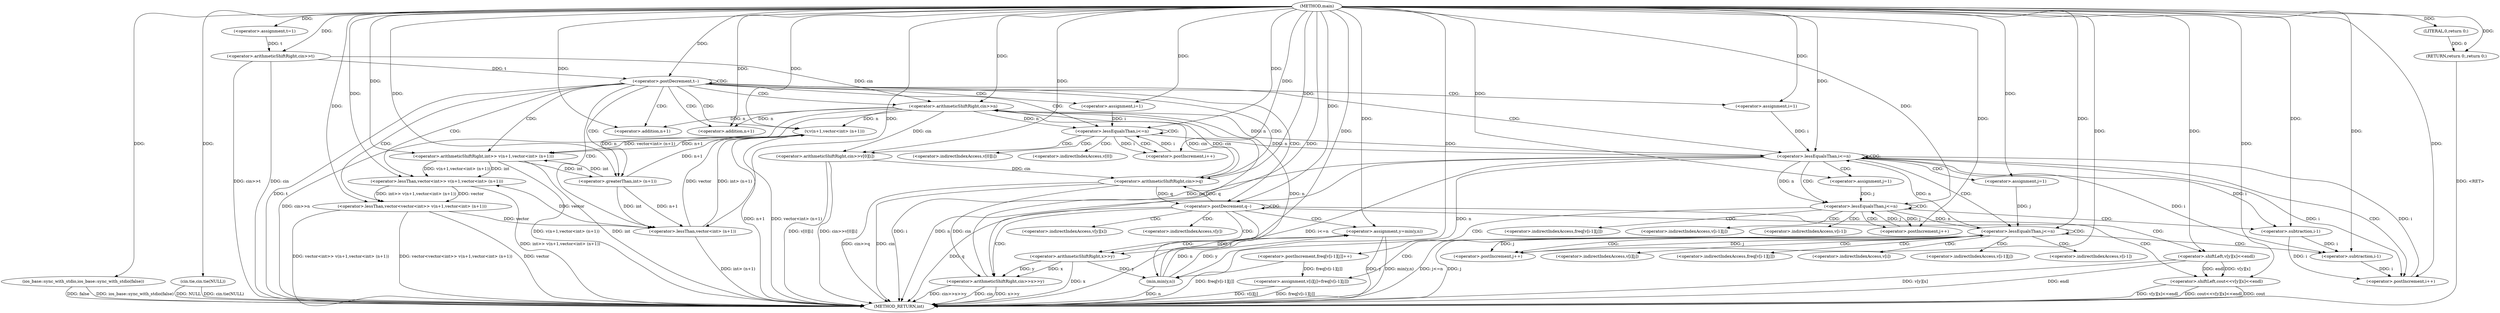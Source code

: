 digraph "main" {  
"1000101" [label = "(METHOD,main)" ]
"1000245" [label = "(METHOD_RETURN,int)" ]
"1000103" [label = "(ios_base::sync_with_stdio,ios_base::sync_with_stdio(false))" ]
"1000105" [label = "(cin.tie,cin.tie(NULL))" ]
"1000108" [label = "(<operator>.assignment,t=1)" ]
"1000111" [label = "(<operator>.arithmeticShiftRight,cin>>t)" ]
"1000243" [label = "(RETURN,return 0;,return 0;)" ]
"1000115" [label = "(<operator>.postDecrement,t--)" ]
"1000244" [label = "(LITERAL,0,return 0;)" ]
"1000119" [label = "(<operator>.arithmeticShiftRight,cin>>n)" ]
"1000122" [label = "(<operator>.lessThan,vector<vector<int>> v(n+1,vector<int> (n+1)))" ]
"1000215" [label = "(<operator>.arithmeticShiftRight,cin>>q)" ]
"1000141" [label = "(<operator>.assignment,i=1)" ]
"1000144" [label = "(<operator>.lessEqualsThan,i<=n)" ]
"1000147" [label = "(<operator>.postIncrement,i++)" ]
"1000159" [label = "(<operator>.assignment,i=1)" ]
"1000162" [label = "(<operator>.lessEqualsThan,i<=n)" ]
"1000165" [label = "(<operator>.postIncrement,i++)" ]
"1000219" [label = "(<operator>.postDecrement,q--)" ]
"1000124" [label = "(<operator>.lessThan,vector<int>> v(n+1,vector<int> (n+1)))" ]
"1000150" [label = "(<operator>.arithmeticShiftRight,cin>>v[0][i])" ]
"1000224" [label = "(<operator>.arithmeticShiftRight,cin>>x>>y)" ]
"1000229" [label = "(<operator>.assignment,y=min(y,n))" ]
"1000234" [label = "(<operator>.shiftLeft,cout<<v[y][x]<<endl)" ]
"1000126" [label = "(<operator>.arithmeticShiftRight,int>> v(n+1,vector<int> (n+1)))" ]
"1000171" [label = "(<operator>.assignment,j=1)" ]
"1000174" [label = "(<operator>.lessEqualsThan,j<=n)" ]
"1000177" [label = "(<operator>.postIncrement,j++)" ]
"1000179" [label = "(<operator>.postIncrement,freq[v[i-1][j]]++)" ]
"1000191" [label = "(<operator>.assignment,j=1)" ]
"1000194" [label = "(<operator>.lessEqualsThan,j<=n)" ]
"1000197" [label = "(<operator>.postIncrement,j++)" ]
"1000199" [label = "(<operator>.assignment,v[i][j]=freq[v[i-1][j]])" ]
"1000128" [label = "(v,v(n+1,vector<int> (n+1)))" ]
"1000226" [label = "(<operator>.arithmeticShiftRight,x>>y)" ]
"1000231" [label = "(min,min(y,n))" ]
"1000236" [label = "(<operator>.shiftLeft,v[y][x]<<endl)" ]
"1000129" [label = "(<operator>.addition,n+1)" ]
"1000132" [label = "(<operator>.lessThan,vector<int> (n+1))" ]
"1000134" [label = "(<operator>.greaterThan,int> (n+1))" ]
"1000136" [label = "(<operator>.addition,n+1)" ]
"1000185" [label = "(<operator>.subtraction,i-1)" ]
"1000210" [label = "(<operator>.subtraction,i-1)" ]
"1000152" [label = "(<operator>.indirectIndexAccess,v[0][i])" ]
"1000153" [label = "(<operator>.indirectIndexAccess,v[0])" ]
"1000180" [label = "(<operator>.indirectIndexAccess,freq[v[i-1][j]])" ]
"1000200" [label = "(<operator>.indirectIndexAccess,v[i][j])" ]
"1000205" [label = "(<operator>.indirectIndexAccess,freq[v[i-1][j]])" ]
"1000237" [label = "(<operator>.indirectIndexAccess,v[y][x])" ]
"1000182" [label = "(<operator>.indirectIndexAccess,v[i-1][j])" ]
"1000201" [label = "(<operator>.indirectIndexAccess,v[i])" ]
"1000207" [label = "(<operator>.indirectIndexAccess,v[i-1][j])" ]
"1000238" [label = "(<operator>.indirectIndexAccess,v[y])" ]
"1000183" [label = "(<operator>.indirectIndexAccess,v[i-1])" ]
"1000208" [label = "(<operator>.indirectIndexAccess,v[i-1])" ]
  "1000243" -> "1000245"  [ label = "DDG: <RET>"] 
  "1000103" -> "1000245"  [ label = "DDG: ios_base::sync_with_stdio(false)"] 
  "1000105" -> "1000245"  [ label = "DDG: cin.tie(NULL)"] 
  "1000111" -> "1000245"  [ label = "DDG: cin"] 
  "1000111" -> "1000245"  [ label = "DDG: cin>>t"] 
  "1000115" -> "1000245"  [ label = "DDG: t"] 
  "1000119" -> "1000245"  [ label = "DDG: cin>>n"] 
  "1000122" -> "1000245"  [ label = "DDG: vector"] 
  "1000126" -> "1000245"  [ label = "DDG: int"] 
  "1000128" -> "1000245"  [ label = "DDG: n+1"] 
  "1000132" -> "1000245"  [ label = "DDG: int> (n+1)"] 
  "1000128" -> "1000245"  [ label = "DDG: vector<int> (n+1)"] 
  "1000126" -> "1000245"  [ label = "DDG: v(n+1,vector<int> (n+1))"] 
  "1000124" -> "1000245"  [ label = "DDG: int>> v(n+1,vector<int> (n+1))"] 
  "1000122" -> "1000245"  [ label = "DDG: vector<int>> v(n+1,vector<int> (n+1))"] 
  "1000122" -> "1000245"  [ label = "DDG: vector<vector<int>> v(n+1,vector<int> (n+1))"] 
  "1000162" -> "1000245"  [ label = "DDG: i"] 
  "1000162" -> "1000245"  [ label = "DDG: n"] 
  "1000162" -> "1000245"  [ label = "DDG: i<=n"] 
  "1000215" -> "1000245"  [ label = "DDG: cin"] 
  "1000215" -> "1000245"  [ label = "DDG: cin>>q"] 
  "1000219" -> "1000245"  [ label = "DDG: q"] 
  "1000224" -> "1000245"  [ label = "DDG: cin"] 
  "1000226" -> "1000245"  [ label = "DDG: x"] 
  "1000224" -> "1000245"  [ label = "DDG: x>>y"] 
  "1000224" -> "1000245"  [ label = "DDG: cin>>x>>y"] 
  "1000229" -> "1000245"  [ label = "DDG: y"] 
  "1000231" -> "1000245"  [ label = "DDG: n"] 
  "1000229" -> "1000245"  [ label = "DDG: min(y,n)"] 
  "1000236" -> "1000245"  [ label = "DDG: v[y][x]"] 
  "1000234" -> "1000245"  [ label = "DDG: v[y][x]<<endl"] 
  "1000234" -> "1000245"  [ label = "DDG: cout<<v[y][x]<<endl"] 
  "1000194" -> "1000245"  [ label = "DDG: j"] 
  "1000194" -> "1000245"  [ label = "DDG: j<=n"] 
  "1000199" -> "1000245"  [ label = "DDG: v[i][j]"] 
  "1000199" -> "1000245"  [ label = "DDG: freq[v[i-1][j]]"] 
  "1000179" -> "1000245"  [ label = "DDG: freq[v[i-1][j]]"] 
  "1000150" -> "1000245"  [ label = "DDG: v[0][i]"] 
  "1000150" -> "1000245"  [ label = "DDG: cin>>v[0][i]"] 
  "1000234" -> "1000245"  [ label = "DDG: cout"] 
  "1000105" -> "1000245"  [ label = "DDG: NULL"] 
  "1000236" -> "1000245"  [ label = "DDG: endl"] 
  "1000103" -> "1000245"  [ label = "DDG: false"] 
  "1000101" -> "1000108"  [ label = "DDG: "] 
  "1000244" -> "1000243"  [ label = "DDG: 0"] 
  "1000101" -> "1000243"  [ label = "DDG: "] 
  "1000101" -> "1000103"  [ label = "DDG: "] 
  "1000101" -> "1000105"  [ label = "DDG: "] 
  "1000101" -> "1000111"  [ label = "DDG: "] 
  "1000108" -> "1000111"  [ label = "DDG: t"] 
  "1000101" -> "1000244"  [ label = "DDG: "] 
  "1000111" -> "1000115"  [ label = "DDG: t"] 
  "1000101" -> "1000115"  [ label = "DDG: "] 
  "1000111" -> "1000119"  [ label = "DDG: cin"] 
  "1000215" -> "1000119"  [ label = "DDG: cin"] 
  "1000224" -> "1000119"  [ label = "DDG: cin"] 
  "1000101" -> "1000119"  [ label = "DDG: "] 
  "1000162" -> "1000119"  [ label = "DDG: n"] 
  "1000231" -> "1000119"  [ label = "DDG: n"] 
  "1000124" -> "1000122"  [ label = "DDG: vector"] 
  "1000101" -> "1000122"  [ label = "DDG: "] 
  "1000124" -> "1000122"  [ label = "DDG: int>> v(n+1,vector<int> (n+1))"] 
  "1000101" -> "1000141"  [ label = "DDG: "] 
  "1000101" -> "1000159"  [ label = "DDG: "] 
  "1000119" -> "1000215"  [ label = "DDG: cin"] 
  "1000150" -> "1000215"  [ label = "DDG: cin"] 
  "1000101" -> "1000215"  [ label = "DDG: "] 
  "1000219" -> "1000215"  [ label = "DDG: q"] 
  "1000132" -> "1000124"  [ label = "DDG: vector"] 
  "1000101" -> "1000124"  [ label = "DDG: "] 
  "1000126" -> "1000124"  [ label = "DDG: v(n+1,vector<int> (n+1))"] 
  "1000126" -> "1000124"  [ label = "DDG: int"] 
  "1000141" -> "1000144"  [ label = "DDG: i"] 
  "1000147" -> "1000144"  [ label = "DDG: i"] 
  "1000101" -> "1000144"  [ label = "DDG: "] 
  "1000119" -> "1000144"  [ label = "DDG: n"] 
  "1000144" -> "1000147"  [ label = "DDG: i"] 
  "1000101" -> "1000147"  [ label = "DDG: "] 
  "1000159" -> "1000162"  [ label = "DDG: i"] 
  "1000165" -> "1000162"  [ label = "DDG: i"] 
  "1000101" -> "1000162"  [ label = "DDG: "] 
  "1000144" -> "1000162"  [ label = "DDG: n"] 
  "1000194" -> "1000162"  [ label = "DDG: n"] 
  "1000162" -> "1000165"  [ label = "DDG: i"] 
  "1000210" -> "1000165"  [ label = "DDG: i"] 
  "1000185" -> "1000165"  [ label = "DDG: i"] 
  "1000101" -> "1000165"  [ label = "DDG: "] 
  "1000215" -> "1000219"  [ label = "DDG: q"] 
  "1000101" -> "1000219"  [ label = "DDG: "] 
  "1000231" -> "1000229"  [ label = "DDG: n"] 
  "1000231" -> "1000229"  [ label = "DDG: y"] 
  "1000134" -> "1000126"  [ label = "DDG: int"] 
  "1000101" -> "1000126"  [ label = "DDG: "] 
  "1000128" -> "1000126"  [ label = "DDG: vector<int> (n+1)"] 
  "1000128" -> "1000126"  [ label = "DDG: n+1"] 
  "1000119" -> "1000150"  [ label = "DDG: cin"] 
  "1000101" -> "1000150"  [ label = "DDG: "] 
  "1000101" -> "1000171"  [ label = "DDG: "] 
  "1000101" -> "1000191"  [ label = "DDG: "] 
  "1000179" -> "1000199"  [ label = "DDG: freq[v[i-1][j]]"] 
  "1000215" -> "1000224"  [ label = "DDG: cin"] 
  "1000101" -> "1000224"  [ label = "DDG: "] 
  "1000226" -> "1000224"  [ label = "DDG: x"] 
  "1000226" -> "1000224"  [ label = "DDG: y"] 
  "1000101" -> "1000229"  [ label = "DDG: "] 
  "1000101" -> "1000234"  [ label = "DDG: "] 
  "1000236" -> "1000234"  [ label = "DDG: endl"] 
  "1000236" -> "1000234"  [ label = "DDG: v[y][x]"] 
  "1000134" -> "1000128"  [ label = "DDG: n+1"] 
  "1000119" -> "1000128"  [ label = "DDG: n"] 
  "1000101" -> "1000128"  [ label = "DDG: "] 
  "1000132" -> "1000128"  [ label = "DDG: vector"] 
  "1000132" -> "1000128"  [ label = "DDG: int> (n+1)"] 
  "1000171" -> "1000174"  [ label = "DDG: j"] 
  "1000177" -> "1000174"  [ label = "DDG: j"] 
  "1000101" -> "1000174"  [ label = "DDG: "] 
  "1000162" -> "1000174"  [ label = "DDG: n"] 
  "1000174" -> "1000177"  [ label = "DDG: j"] 
  "1000101" -> "1000177"  [ label = "DDG: "] 
  "1000191" -> "1000194"  [ label = "DDG: j"] 
  "1000197" -> "1000194"  [ label = "DDG: j"] 
  "1000101" -> "1000194"  [ label = "DDG: "] 
  "1000174" -> "1000194"  [ label = "DDG: n"] 
  "1000194" -> "1000197"  [ label = "DDG: j"] 
  "1000101" -> "1000197"  [ label = "DDG: "] 
  "1000101" -> "1000226"  [ label = "DDG: "] 
  "1000229" -> "1000226"  [ label = "DDG: y"] 
  "1000226" -> "1000231"  [ label = "DDG: y"] 
  "1000101" -> "1000231"  [ label = "DDG: "] 
  "1000162" -> "1000231"  [ label = "DDG: n"] 
  "1000101" -> "1000236"  [ label = "DDG: "] 
  "1000119" -> "1000129"  [ label = "DDG: n"] 
  "1000101" -> "1000129"  [ label = "DDG: "] 
  "1000122" -> "1000132"  [ label = "DDG: vector"] 
  "1000101" -> "1000132"  [ label = "DDG: "] 
  "1000134" -> "1000132"  [ label = "DDG: n+1"] 
  "1000134" -> "1000132"  [ label = "DDG: int"] 
  "1000126" -> "1000134"  [ label = "DDG: int"] 
  "1000101" -> "1000134"  [ label = "DDG: "] 
  "1000119" -> "1000134"  [ label = "DDG: n"] 
  "1000101" -> "1000136"  [ label = "DDG: "] 
  "1000119" -> "1000136"  [ label = "DDG: n"] 
  "1000162" -> "1000185"  [ label = "DDG: i"] 
  "1000101" -> "1000185"  [ label = "DDG: "] 
  "1000162" -> "1000210"  [ label = "DDG: i"] 
  "1000185" -> "1000210"  [ label = "DDG: i"] 
  "1000101" -> "1000210"  [ label = "DDG: "] 
  "1000115" -> "1000128"  [ label = "CDG: "] 
  "1000115" -> "1000141"  [ label = "CDG: "] 
  "1000115" -> "1000144"  [ label = "CDG: "] 
  "1000115" -> "1000219"  [ label = "CDG: "] 
  "1000115" -> "1000122"  [ label = "CDG: "] 
  "1000115" -> "1000126"  [ label = "CDG: "] 
  "1000115" -> "1000132"  [ label = "CDG: "] 
  "1000115" -> "1000119"  [ label = "CDG: "] 
  "1000115" -> "1000136"  [ label = "CDG: "] 
  "1000115" -> "1000215"  [ label = "CDG: "] 
  "1000115" -> "1000159"  [ label = "CDG: "] 
  "1000115" -> "1000129"  [ label = "CDG: "] 
  "1000115" -> "1000124"  [ label = "CDG: "] 
  "1000115" -> "1000115"  [ label = "CDG: "] 
  "1000115" -> "1000162"  [ label = "CDG: "] 
  "1000115" -> "1000134"  [ label = "CDG: "] 
  "1000144" -> "1000150"  [ label = "CDG: "] 
  "1000144" -> "1000144"  [ label = "CDG: "] 
  "1000144" -> "1000153"  [ label = "CDG: "] 
  "1000144" -> "1000152"  [ label = "CDG: "] 
  "1000144" -> "1000147"  [ label = "CDG: "] 
  "1000162" -> "1000174"  [ label = "CDG: "] 
  "1000162" -> "1000191"  [ label = "CDG: "] 
  "1000162" -> "1000165"  [ label = "CDG: "] 
  "1000162" -> "1000194"  [ label = "CDG: "] 
  "1000162" -> "1000171"  [ label = "CDG: "] 
  "1000162" -> "1000162"  [ label = "CDG: "] 
  "1000219" -> "1000238"  [ label = "CDG: "] 
  "1000219" -> "1000219"  [ label = "CDG: "] 
  "1000219" -> "1000236"  [ label = "CDG: "] 
  "1000219" -> "1000224"  [ label = "CDG: "] 
  "1000219" -> "1000226"  [ label = "CDG: "] 
  "1000219" -> "1000229"  [ label = "CDG: "] 
  "1000219" -> "1000234"  [ label = "CDG: "] 
  "1000219" -> "1000237"  [ label = "CDG: "] 
  "1000219" -> "1000231"  [ label = "CDG: "] 
  "1000174" -> "1000174"  [ label = "CDG: "] 
  "1000174" -> "1000182"  [ label = "CDG: "] 
  "1000174" -> "1000180"  [ label = "CDG: "] 
  "1000174" -> "1000183"  [ label = "CDG: "] 
  "1000174" -> "1000179"  [ label = "CDG: "] 
  "1000174" -> "1000185"  [ label = "CDG: "] 
  "1000174" -> "1000177"  [ label = "CDG: "] 
  "1000194" -> "1000200"  [ label = "CDG: "] 
  "1000194" -> "1000208"  [ label = "CDG: "] 
  "1000194" -> "1000199"  [ label = "CDG: "] 
  "1000194" -> "1000197"  [ label = "CDG: "] 
  "1000194" -> "1000210"  [ label = "CDG: "] 
  "1000194" -> "1000201"  [ label = "CDG: "] 
  "1000194" -> "1000194"  [ label = "CDG: "] 
  "1000194" -> "1000207"  [ label = "CDG: "] 
  "1000194" -> "1000205"  [ label = "CDG: "] 
}
